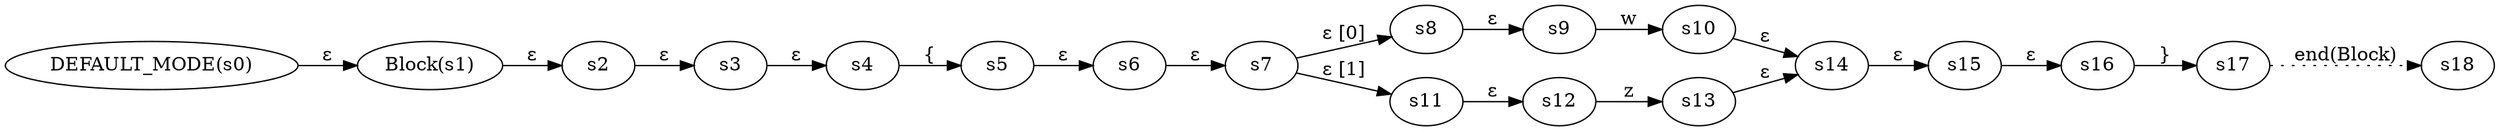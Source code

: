 digraph ATN {
  rankdir=LR;

  "DEFAULT_MODE(s0)" -> "Block(s1)" [label=ε]
  "Block(s1)" -> s2 [label=ε]
  s2 -> s3 [label=ε]
  s3 -> s4 [label=ε]
  s4 -> s5 [label="{"]
  s5 -> s6 [label=ε]
  s6 -> s7 [label=ε]
  s7 -> s8 [label="ε [0]"]
  s8 -> s9 [label=ε]
  s9 -> s10 [label=w]
  s10 -> s14 [label=ε]
  s14 -> s15 [label=ε]
  s15 -> s16 [label=ε]
  s16 -> s17 [label="}"]
  s17 -> s18 [label="end(Block)", style=dotted]
  s7 -> s11 [label="ε [1]"]
  s11 -> s12 [label=ε]
  s12 -> s13 [label=z]
  s13 -> s14 [label=ε]
}